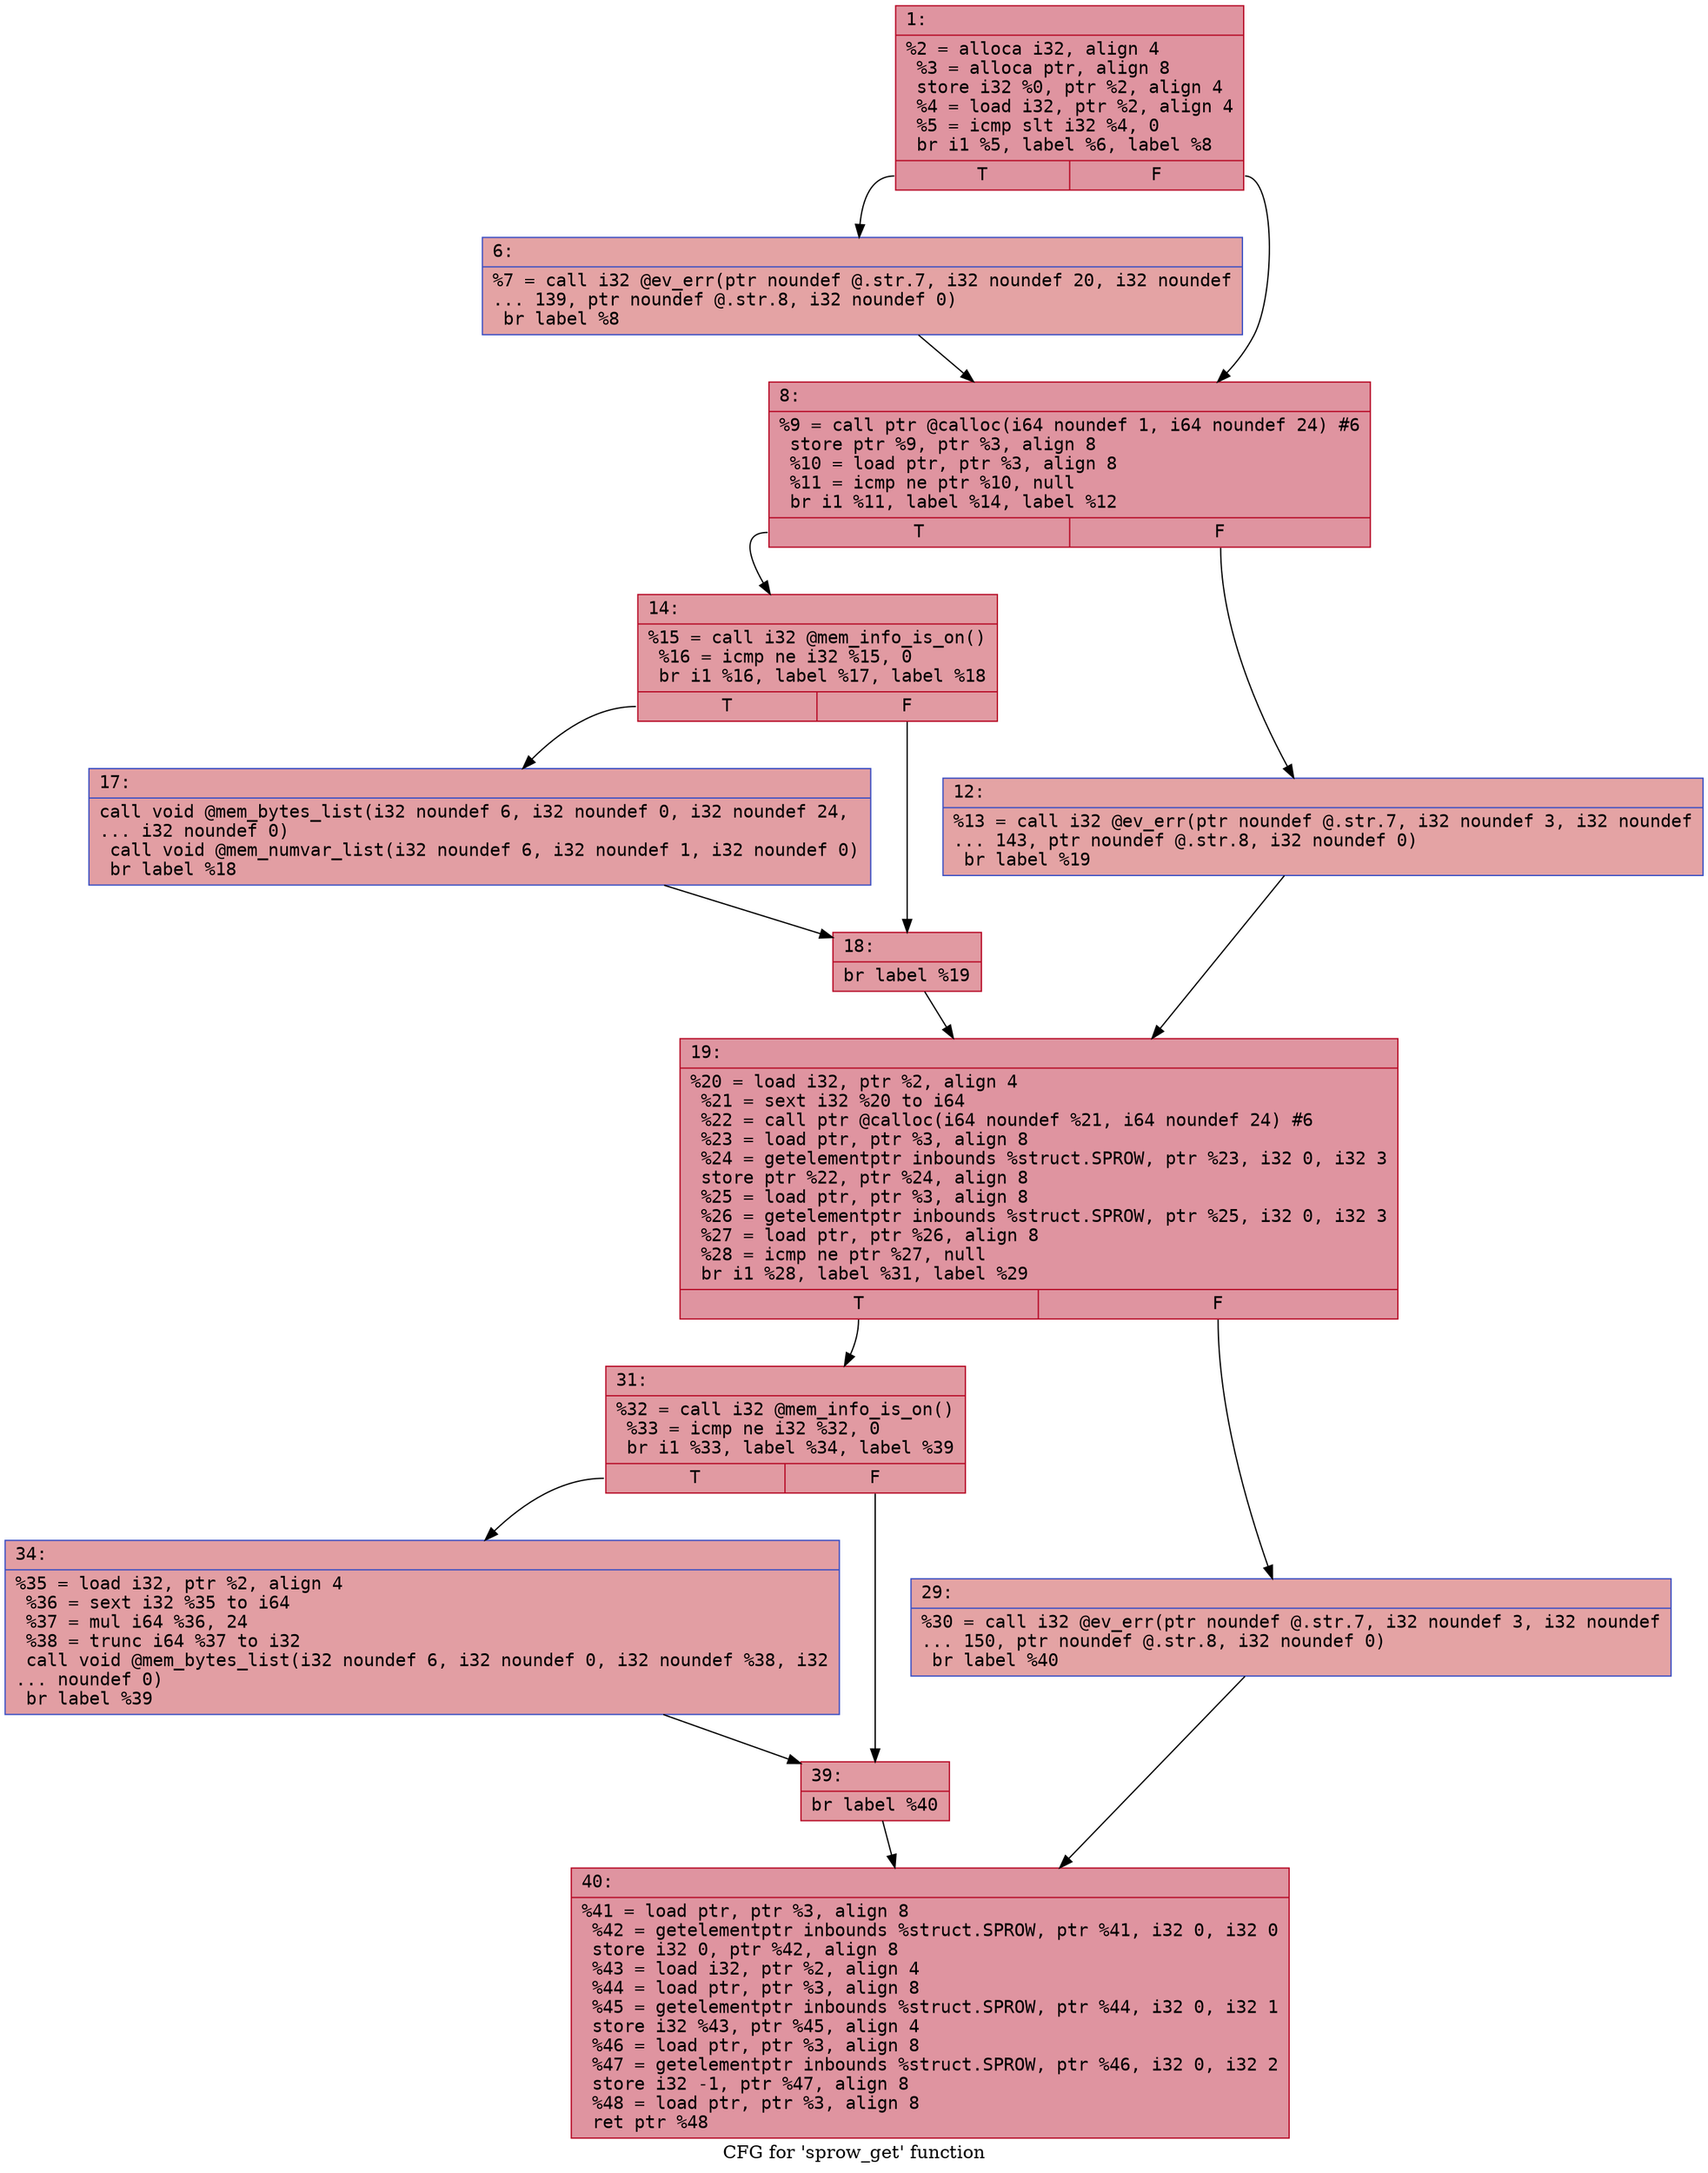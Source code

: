 digraph "CFG for 'sprow_get' function" {
	label="CFG for 'sprow_get' function";

	Node0x60000254a8a0 [shape=record,color="#b70d28ff", style=filled, fillcolor="#b70d2870" fontname="Courier",label="{1:\l|  %2 = alloca i32, align 4\l  %3 = alloca ptr, align 8\l  store i32 %0, ptr %2, align 4\l  %4 = load i32, ptr %2, align 4\l  %5 = icmp slt i32 %4, 0\l  br i1 %5, label %6, label %8\l|{<s0>T|<s1>F}}"];
	Node0x60000254a8a0:s0 -> Node0x60000254a8f0[tooltip="1 -> 6\nProbability 37.50%" ];
	Node0x60000254a8a0:s1 -> Node0x60000254a940[tooltip="1 -> 8\nProbability 62.50%" ];
	Node0x60000254a8f0 [shape=record,color="#3d50c3ff", style=filled, fillcolor="#c32e3170" fontname="Courier",label="{6:\l|  %7 = call i32 @ev_err(ptr noundef @.str.7, i32 noundef 20, i32 noundef\l... 139, ptr noundef @.str.8, i32 noundef 0)\l  br label %8\l}"];
	Node0x60000254a8f0 -> Node0x60000254a940[tooltip="6 -> 8\nProbability 100.00%" ];
	Node0x60000254a940 [shape=record,color="#b70d28ff", style=filled, fillcolor="#b70d2870" fontname="Courier",label="{8:\l|  %9 = call ptr @calloc(i64 noundef 1, i64 noundef 24) #6\l  store ptr %9, ptr %3, align 8\l  %10 = load ptr, ptr %3, align 8\l  %11 = icmp ne ptr %10, null\l  br i1 %11, label %14, label %12\l|{<s0>T|<s1>F}}"];
	Node0x60000254a940:s0 -> Node0x60000254a9e0[tooltip="8 -> 14\nProbability 62.50%" ];
	Node0x60000254a940:s1 -> Node0x60000254a990[tooltip="8 -> 12\nProbability 37.50%" ];
	Node0x60000254a990 [shape=record,color="#3d50c3ff", style=filled, fillcolor="#c32e3170" fontname="Courier",label="{12:\l|  %13 = call i32 @ev_err(ptr noundef @.str.7, i32 noundef 3, i32 noundef\l... 143, ptr noundef @.str.8, i32 noundef 0)\l  br label %19\l}"];
	Node0x60000254a990 -> Node0x60000254aad0[tooltip="12 -> 19\nProbability 100.00%" ];
	Node0x60000254a9e0 [shape=record,color="#b70d28ff", style=filled, fillcolor="#bb1b2c70" fontname="Courier",label="{14:\l|  %15 = call i32 @mem_info_is_on()\l  %16 = icmp ne i32 %15, 0\l  br i1 %16, label %17, label %18\l|{<s0>T|<s1>F}}"];
	Node0x60000254a9e0:s0 -> Node0x60000254aa30[tooltip="14 -> 17\nProbability 62.50%" ];
	Node0x60000254a9e0:s1 -> Node0x60000254aa80[tooltip="14 -> 18\nProbability 37.50%" ];
	Node0x60000254aa30 [shape=record,color="#3d50c3ff", style=filled, fillcolor="#be242e70" fontname="Courier",label="{17:\l|  call void @mem_bytes_list(i32 noundef 6, i32 noundef 0, i32 noundef 24,\l... i32 noundef 0)\l  call void @mem_numvar_list(i32 noundef 6, i32 noundef 1, i32 noundef 0)\l  br label %18\l}"];
	Node0x60000254aa30 -> Node0x60000254aa80[tooltip="17 -> 18\nProbability 100.00%" ];
	Node0x60000254aa80 [shape=record,color="#b70d28ff", style=filled, fillcolor="#bb1b2c70" fontname="Courier",label="{18:\l|  br label %19\l}"];
	Node0x60000254aa80 -> Node0x60000254aad0[tooltip="18 -> 19\nProbability 100.00%" ];
	Node0x60000254aad0 [shape=record,color="#b70d28ff", style=filled, fillcolor="#b70d2870" fontname="Courier",label="{19:\l|  %20 = load i32, ptr %2, align 4\l  %21 = sext i32 %20 to i64\l  %22 = call ptr @calloc(i64 noundef %21, i64 noundef 24) #6\l  %23 = load ptr, ptr %3, align 8\l  %24 = getelementptr inbounds %struct.SPROW, ptr %23, i32 0, i32 3\l  store ptr %22, ptr %24, align 8\l  %25 = load ptr, ptr %3, align 8\l  %26 = getelementptr inbounds %struct.SPROW, ptr %25, i32 0, i32 3\l  %27 = load ptr, ptr %26, align 8\l  %28 = icmp ne ptr %27, null\l  br i1 %28, label %31, label %29\l|{<s0>T|<s1>F}}"];
	Node0x60000254aad0:s0 -> Node0x60000254ab70[tooltip="19 -> 31\nProbability 62.50%" ];
	Node0x60000254aad0:s1 -> Node0x60000254ab20[tooltip="19 -> 29\nProbability 37.50%" ];
	Node0x60000254ab20 [shape=record,color="#3d50c3ff", style=filled, fillcolor="#c32e3170" fontname="Courier",label="{29:\l|  %30 = call i32 @ev_err(ptr noundef @.str.7, i32 noundef 3, i32 noundef\l... 150, ptr noundef @.str.8, i32 noundef 0)\l  br label %40\l}"];
	Node0x60000254ab20 -> Node0x60000254ac60[tooltip="29 -> 40\nProbability 100.00%" ];
	Node0x60000254ab70 [shape=record,color="#b70d28ff", style=filled, fillcolor="#bb1b2c70" fontname="Courier",label="{31:\l|  %32 = call i32 @mem_info_is_on()\l  %33 = icmp ne i32 %32, 0\l  br i1 %33, label %34, label %39\l|{<s0>T|<s1>F}}"];
	Node0x60000254ab70:s0 -> Node0x60000254abc0[tooltip="31 -> 34\nProbability 62.50%" ];
	Node0x60000254ab70:s1 -> Node0x60000254ac10[tooltip="31 -> 39\nProbability 37.50%" ];
	Node0x60000254abc0 [shape=record,color="#3d50c3ff", style=filled, fillcolor="#be242e70" fontname="Courier",label="{34:\l|  %35 = load i32, ptr %2, align 4\l  %36 = sext i32 %35 to i64\l  %37 = mul i64 %36, 24\l  %38 = trunc i64 %37 to i32\l  call void @mem_bytes_list(i32 noundef 6, i32 noundef 0, i32 noundef %38, i32\l... noundef 0)\l  br label %39\l}"];
	Node0x60000254abc0 -> Node0x60000254ac10[tooltip="34 -> 39\nProbability 100.00%" ];
	Node0x60000254ac10 [shape=record,color="#b70d28ff", style=filled, fillcolor="#bb1b2c70" fontname="Courier",label="{39:\l|  br label %40\l}"];
	Node0x60000254ac10 -> Node0x60000254ac60[tooltip="39 -> 40\nProbability 100.00%" ];
	Node0x60000254ac60 [shape=record,color="#b70d28ff", style=filled, fillcolor="#b70d2870" fontname="Courier",label="{40:\l|  %41 = load ptr, ptr %3, align 8\l  %42 = getelementptr inbounds %struct.SPROW, ptr %41, i32 0, i32 0\l  store i32 0, ptr %42, align 8\l  %43 = load i32, ptr %2, align 4\l  %44 = load ptr, ptr %3, align 8\l  %45 = getelementptr inbounds %struct.SPROW, ptr %44, i32 0, i32 1\l  store i32 %43, ptr %45, align 4\l  %46 = load ptr, ptr %3, align 8\l  %47 = getelementptr inbounds %struct.SPROW, ptr %46, i32 0, i32 2\l  store i32 -1, ptr %47, align 8\l  %48 = load ptr, ptr %3, align 8\l  ret ptr %48\l}"];
}

